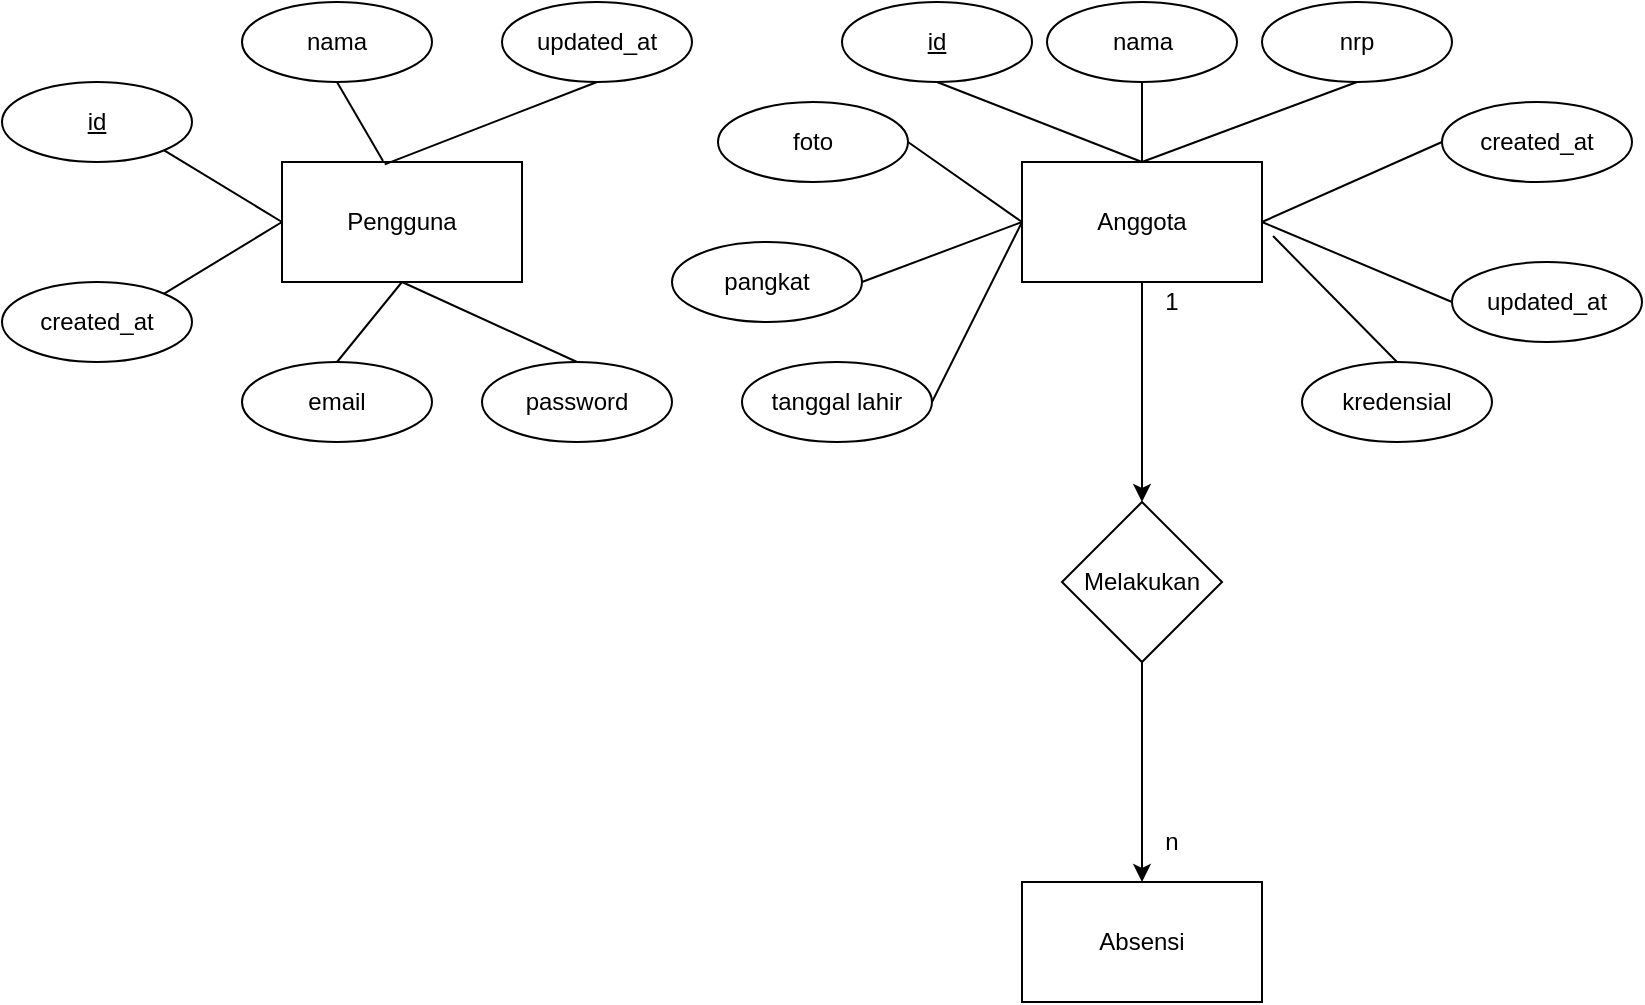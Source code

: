 <mxfile version="17.1.3" type="github">
  <diagram id="DWMk8w7gl346RLoNRcCy" name="ERD">
    <mxGraphModel dx="1103" dy="582" grid="1" gridSize="10" guides="1" tooltips="1" connect="1" arrows="1" fold="1" page="1" pageScale="1" pageWidth="850" pageHeight="1100" math="0" shadow="0">
      <root>
        <mxCell id="0" />
        <mxCell id="1" parent="0" />
        <mxCell id="v0BU9M_BulBIxNK9-v0d-3" value="Pengguna" style="whiteSpace=wrap;html=1;" vertex="1" parent="1">
          <mxGeometry x="160" y="140" width="120" height="60" as="geometry" />
        </mxCell>
        <mxCell id="v0BU9M_BulBIxNK9-v0d-21" style="edgeStyle=orthogonalEdgeStyle;rounded=0;orthogonalLoop=1;jettySize=auto;html=1;exitX=0.5;exitY=1;exitDx=0;exitDy=0;entryX=0.5;entryY=0;entryDx=0;entryDy=0;" edge="1" parent="1" source="v0BU9M_BulBIxNK9-v0d-4" target="v0BU9M_BulBIxNK9-v0d-9">
          <mxGeometry relative="1" as="geometry" />
        </mxCell>
        <mxCell id="v0BU9M_BulBIxNK9-v0d-4" value="Anggota" style="whiteSpace=wrap;html=1;" vertex="1" parent="1">
          <mxGeometry x="530" y="140" width="120" height="60" as="geometry" />
        </mxCell>
        <mxCell id="v0BU9M_BulBIxNK9-v0d-6" value="Absensi" style="whiteSpace=wrap;html=1;" vertex="1" parent="1">
          <mxGeometry x="530" y="500" width="120" height="60" as="geometry" />
        </mxCell>
        <mxCell id="v0BU9M_BulBIxNK9-v0d-22" style="edgeStyle=orthogonalEdgeStyle;rounded=0;orthogonalLoop=1;jettySize=auto;html=1;exitX=0.5;exitY=1;exitDx=0;exitDy=0;entryX=0.5;entryY=0;entryDx=0;entryDy=0;" edge="1" parent="1" source="v0BU9M_BulBIxNK9-v0d-9" target="v0BU9M_BulBIxNK9-v0d-6">
          <mxGeometry relative="1" as="geometry" />
        </mxCell>
        <mxCell id="v0BU9M_BulBIxNK9-v0d-9" value="Melakukan" style="rhombus;whiteSpace=wrap;html=1;" vertex="1" parent="1">
          <mxGeometry x="550" y="310" width="80" height="80" as="geometry" />
        </mxCell>
        <mxCell id="v0BU9M_BulBIxNK9-v0d-12" value="1" style="text;html=1;strokeColor=none;fillColor=none;align=center;verticalAlign=middle;whiteSpace=wrap;rounded=0;" vertex="1" parent="1">
          <mxGeometry x="595" y="200" width="20" height="20" as="geometry" />
        </mxCell>
        <mxCell id="v0BU9M_BulBIxNK9-v0d-13" value="n" style="text;html=1;strokeColor=none;fillColor=none;align=center;verticalAlign=middle;whiteSpace=wrap;rounded=0;" vertex="1" parent="1">
          <mxGeometry x="595" y="470" width="20" height="20" as="geometry" />
        </mxCell>
        <mxCell id="v0BU9M_BulBIxNK9-v0d-26" style="rounded=0;orthogonalLoop=1;jettySize=auto;html=1;exitX=1;exitY=1;exitDx=0;exitDy=0;entryX=0;entryY=0.5;entryDx=0;entryDy=0;endArrow=none;endFill=0;" edge="1" parent="1" source="v0BU9M_BulBIxNK9-v0d-15" target="v0BU9M_BulBIxNK9-v0d-3">
          <mxGeometry relative="1" as="geometry" />
        </mxCell>
        <mxCell id="v0BU9M_BulBIxNK9-v0d-15" value="&lt;u&gt;id&lt;/u&gt;" style="ellipse;whiteSpace=wrap;html=1;" vertex="1" parent="1">
          <mxGeometry x="20" y="100" width="95" height="40" as="geometry" />
        </mxCell>
        <mxCell id="v0BU9M_BulBIxNK9-v0d-28" style="edgeStyle=none;rounded=0;orthogonalLoop=1;jettySize=auto;html=1;exitX=0.5;exitY=1;exitDx=0;exitDy=0;entryX=0.421;entryY=-0.008;entryDx=0;entryDy=0;entryPerimeter=0;endArrow=none;endFill=0;" edge="1" parent="1" source="v0BU9M_BulBIxNK9-v0d-16" target="v0BU9M_BulBIxNK9-v0d-3">
          <mxGeometry relative="1" as="geometry" />
        </mxCell>
        <mxCell id="v0BU9M_BulBIxNK9-v0d-16" value="nama" style="ellipse;whiteSpace=wrap;html=1;" vertex="1" parent="1">
          <mxGeometry x="140" y="60" width="95" height="40" as="geometry" />
        </mxCell>
        <mxCell id="v0BU9M_BulBIxNK9-v0d-30" style="edgeStyle=none;rounded=0;orthogonalLoop=1;jettySize=auto;html=1;exitX=0.5;exitY=0;exitDx=0;exitDy=0;entryX=0.5;entryY=1;entryDx=0;entryDy=0;endArrow=none;endFill=0;" edge="1" parent="1" source="v0BU9M_BulBIxNK9-v0d-17" target="v0BU9M_BulBIxNK9-v0d-3">
          <mxGeometry relative="1" as="geometry" />
        </mxCell>
        <mxCell id="v0BU9M_BulBIxNK9-v0d-17" value="email" style="ellipse;whiteSpace=wrap;html=1;" vertex="1" parent="1">
          <mxGeometry x="140" y="240" width="95" height="40" as="geometry" />
        </mxCell>
        <mxCell id="v0BU9M_BulBIxNK9-v0d-31" style="edgeStyle=none;rounded=0;orthogonalLoop=1;jettySize=auto;html=1;exitX=0.5;exitY=0;exitDx=0;exitDy=0;endArrow=none;endFill=0;" edge="1" parent="1" source="v0BU9M_BulBIxNK9-v0d-18">
          <mxGeometry relative="1" as="geometry">
            <mxPoint x="220" y="200" as="targetPoint" />
          </mxGeometry>
        </mxCell>
        <mxCell id="v0BU9M_BulBIxNK9-v0d-18" value="password" style="ellipse;whiteSpace=wrap;html=1;" vertex="1" parent="1">
          <mxGeometry x="260" y="240" width="95" height="40" as="geometry" />
        </mxCell>
        <mxCell id="v0BU9M_BulBIxNK9-v0d-27" style="rounded=0;orthogonalLoop=1;jettySize=auto;html=1;exitX=1;exitY=0;exitDx=0;exitDy=0;endArrow=none;endFill=0;" edge="1" parent="1" source="v0BU9M_BulBIxNK9-v0d-19">
          <mxGeometry relative="1" as="geometry">
            <mxPoint x="160" y="170" as="targetPoint" />
          </mxGeometry>
        </mxCell>
        <mxCell id="v0BU9M_BulBIxNK9-v0d-19" value="created_at" style="ellipse;whiteSpace=wrap;html=1;" vertex="1" parent="1">
          <mxGeometry x="20" y="200" width="95" height="40" as="geometry" />
        </mxCell>
        <mxCell id="v0BU9M_BulBIxNK9-v0d-29" style="edgeStyle=none;rounded=0;orthogonalLoop=1;jettySize=auto;html=1;exitX=0.5;exitY=1;exitDx=0;exitDy=0;entryX=0.428;entryY=0.02;entryDx=0;entryDy=0;entryPerimeter=0;endArrow=none;endFill=0;" edge="1" parent="1" source="v0BU9M_BulBIxNK9-v0d-20" target="v0BU9M_BulBIxNK9-v0d-3">
          <mxGeometry relative="1" as="geometry" />
        </mxCell>
        <mxCell id="v0BU9M_BulBIxNK9-v0d-20" value="updated_at" style="ellipse;whiteSpace=wrap;html=1;" vertex="1" parent="1">
          <mxGeometry x="270" y="60" width="95" height="40" as="geometry" />
        </mxCell>
        <mxCell id="v0BU9M_BulBIxNK9-v0d-23" style="edgeStyle=orthogonalEdgeStyle;rounded=0;orthogonalLoop=1;jettySize=auto;html=1;exitX=0.5;exitY=1;exitDx=0;exitDy=0;" edge="1" parent="1" source="v0BU9M_BulBIxNK9-v0d-20" target="v0BU9M_BulBIxNK9-v0d-20">
          <mxGeometry relative="1" as="geometry" />
        </mxCell>
        <mxCell id="v0BU9M_BulBIxNK9-v0d-41" style="edgeStyle=none;rounded=0;orthogonalLoop=1;jettySize=auto;html=1;exitX=0.5;exitY=1;exitDx=0;exitDy=0;entryX=0.5;entryY=0;entryDx=0;entryDy=0;endArrow=none;endFill=0;" edge="1" parent="1" source="v0BU9M_BulBIxNK9-v0d-32" target="v0BU9M_BulBIxNK9-v0d-4">
          <mxGeometry relative="1" as="geometry" />
        </mxCell>
        <mxCell id="v0BU9M_BulBIxNK9-v0d-32" value="&lt;u&gt;id&lt;/u&gt;" style="ellipse;whiteSpace=wrap;html=1;" vertex="1" parent="1">
          <mxGeometry x="440" y="60" width="95" height="40" as="geometry" />
        </mxCell>
        <mxCell id="v0BU9M_BulBIxNK9-v0d-42" style="edgeStyle=none;rounded=0;orthogonalLoop=1;jettySize=auto;html=1;exitX=0.5;exitY=1;exitDx=0;exitDy=0;endArrow=none;endFill=0;" edge="1" parent="1" source="v0BU9M_BulBIxNK9-v0d-33">
          <mxGeometry relative="1" as="geometry">
            <mxPoint x="590" y="140" as="targetPoint" />
          </mxGeometry>
        </mxCell>
        <mxCell id="v0BU9M_BulBIxNK9-v0d-33" value="nama" style="ellipse;whiteSpace=wrap;html=1;" vertex="1" parent="1">
          <mxGeometry x="542.5" y="60" width="95" height="40" as="geometry" />
        </mxCell>
        <mxCell id="v0BU9M_BulBIxNK9-v0d-44" style="edgeStyle=none;rounded=0;orthogonalLoop=1;jettySize=auto;html=1;exitX=0;exitY=0.5;exitDx=0;exitDy=0;entryX=1;entryY=0.5;entryDx=0;entryDy=0;endArrow=none;endFill=0;" edge="1" parent="1" source="v0BU9M_BulBIxNK9-v0d-34" target="v0BU9M_BulBIxNK9-v0d-4">
          <mxGeometry relative="1" as="geometry" />
        </mxCell>
        <mxCell id="v0BU9M_BulBIxNK9-v0d-34" value="created_at" style="ellipse;whiteSpace=wrap;html=1;" vertex="1" parent="1">
          <mxGeometry x="740" y="110" width="95" height="40" as="geometry" />
        </mxCell>
        <mxCell id="v0BU9M_BulBIxNK9-v0d-45" style="edgeStyle=none;rounded=0;orthogonalLoop=1;jettySize=auto;html=1;exitX=0;exitY=0.5;exitDx=0;exitDy=0;endArrow=none;endFill=0;" edge="1" parent="1" source="v0BU9M_BulBIxNK9-v0d-35">
          <mxGeometry relative="1" as="geometry">
            <mxPoint x="650" y="170" as="targetPoint" />
          </mxGeometry>
        </mxCell>
        <mxCell id="v0BU9M_BulBIxNK9-v0d-35" value="updated_at" style="ellipse;whiteSpace=wrap;html=1;" vertex="1" parent="1">
          <mxGeometry x="745" y="190" width="95" height="40" as="geometry" />
        </mxCell>
        <mxCell id="v0BU9M_BulBIxNK9-v0d-43" style="edgeStyle=none;rounded=0;orthogonalLoop=1;jettySize=auto;html=1;exitX=0.5;exitY=1;exitDx=0;exitDy=0;endArrow=none;endFill=0;" edge="1" parent="1" source="v0BU9M_BulBIxNK9-v0d-36">
          <mxGeometry relative="1" as="geometry">
            <mxPoint x="590" y="140" as="targetPoint" />
          </mxGeometry>
        </mxCell>
        <mxCell id="v0BU9M_BulBIxNK9-v0d-36" value="nrp" style="ellipse;whiteSpace=wrap;html=1;" vertex="1" parent="1">
          <mxGeometry x="650" y="60" width="95" height="40" as="geometry" />
        </mxCell>
        <mxCell id="v0BU9M_BulBIxNK9-v0d-47" style="edgeStyle=none;rounded=0;orthogonalLoop=1;jettySize=auto;html=1;exitX=1;exitY=0.5;exitDx=0;exitDy=0;entryX=0;entryY=0.5;entryDx=0;entryDy=0;endArrow=none;endFill=0;" edge="1" parent="1" source="v0BU9M_BulBIxNK9-v0d-37" target="v0BU9M_BulBIxNK9-v0d-4">
          <mxGeometry relative="1" as="geometry" />
        </mxCell>
        <mxCell id="v0BU9M_BulBIxNK9-v0d-37" value="foto" style="ellipse;whiteSpace=wrap;html=1;" vertex="1" parent="1">
          <mxGeometry x="378" y="110" width="95" height="40" as="geometry" />
        </mxCell>
        <mxCell id="v0BU9M_BulBIxNK9-v0d-48" style="edgeStyle=none;rounded=0;orthogonalLoop=1;jettySize=auto;html=1;exitX=1;exitY=0.5;exitDx=0;exitDy=0;endArrow=none;endFill=0;" edge="1" parent="1" source="v0BU9M_BulBIxNK9-v0d-38">
          <mxGeometry relative="1" as="geometry">
            <mxPoint x="530" y="170" as="targetPoint" />
          </mxGeometry>
        </mxCell>
        <mxCell id="v0BU9M_BulBIxNK9-v0d-38" value="pangkat" style="ellipse;whiteSpace=wrap;html=1;" vertex="1" parent="1">
          <mxGeometry x="355" y="180" width="95" height="40" as="geometry" />
        </mxCell>
        <mxCell id="v0BU9M_BulBIxNK9-v0d-49" style="edgeStyle=none;rounded=0;orthogonalLoop=1;jettySize=auto;html=1;exitX=1;exitY=0.5;exitDx=0;exitDy=0;entryX=0;entryY=0.5;entryDx=0;entryDy=0;endArrow=none;endFill=0;" edge="1" parent="1" source="v0BU9M_BulBIxNK9-v0d-39" target="v0BU9M_BulBIxNK9-v0d-4">
          <mxGeometry relative="1" as="geometry" />
        </mxCell>
        <mxCell id="v0BU9M_BulBIxNK9-v0d-39" value="tanggal lahir" style="ellipse;whiteSpace=wrap;html=1;" vertex="1" parent="1">
          <mxGeometry x="390" y="240" width="95" height="40" as="geometry" />
        </mxCell>
        <mxCell id="v0BU9M_BulBIxNK9-v0d-46" style="edgeStyle=none;rounded=0;orthogonalLoop=1;jettySize=auto;html=1;exitX=0.5;exitY=0;exitDx=0;exitDy=0;entryX=1.046;entryY=0.617;entryDx=0;entryDy=0;entryPerimeter=0;endArrow=none;endFill=0;" edge="1" parent="1" source="v0BU9M_BulBIxNK9-v0d-40" target="v0BU9M_BulBIxNK9-v0d-4">
          <mxGeometry relative="1" as="geometry" />
        </mxCell>
        <mxCell id="v0BU9M_BulBIxNK9-v0d-40" value="kredensial" style="ellipse;whiteSpace=wrap;html=1;" vertex="1" parent="1">
          <mxGeometry x="670" y="240" width="95" height="40" as="geometry" />
        </mxCell>
      </root>
    </mxGraphModel>
  </diagram>
</mxfile>
